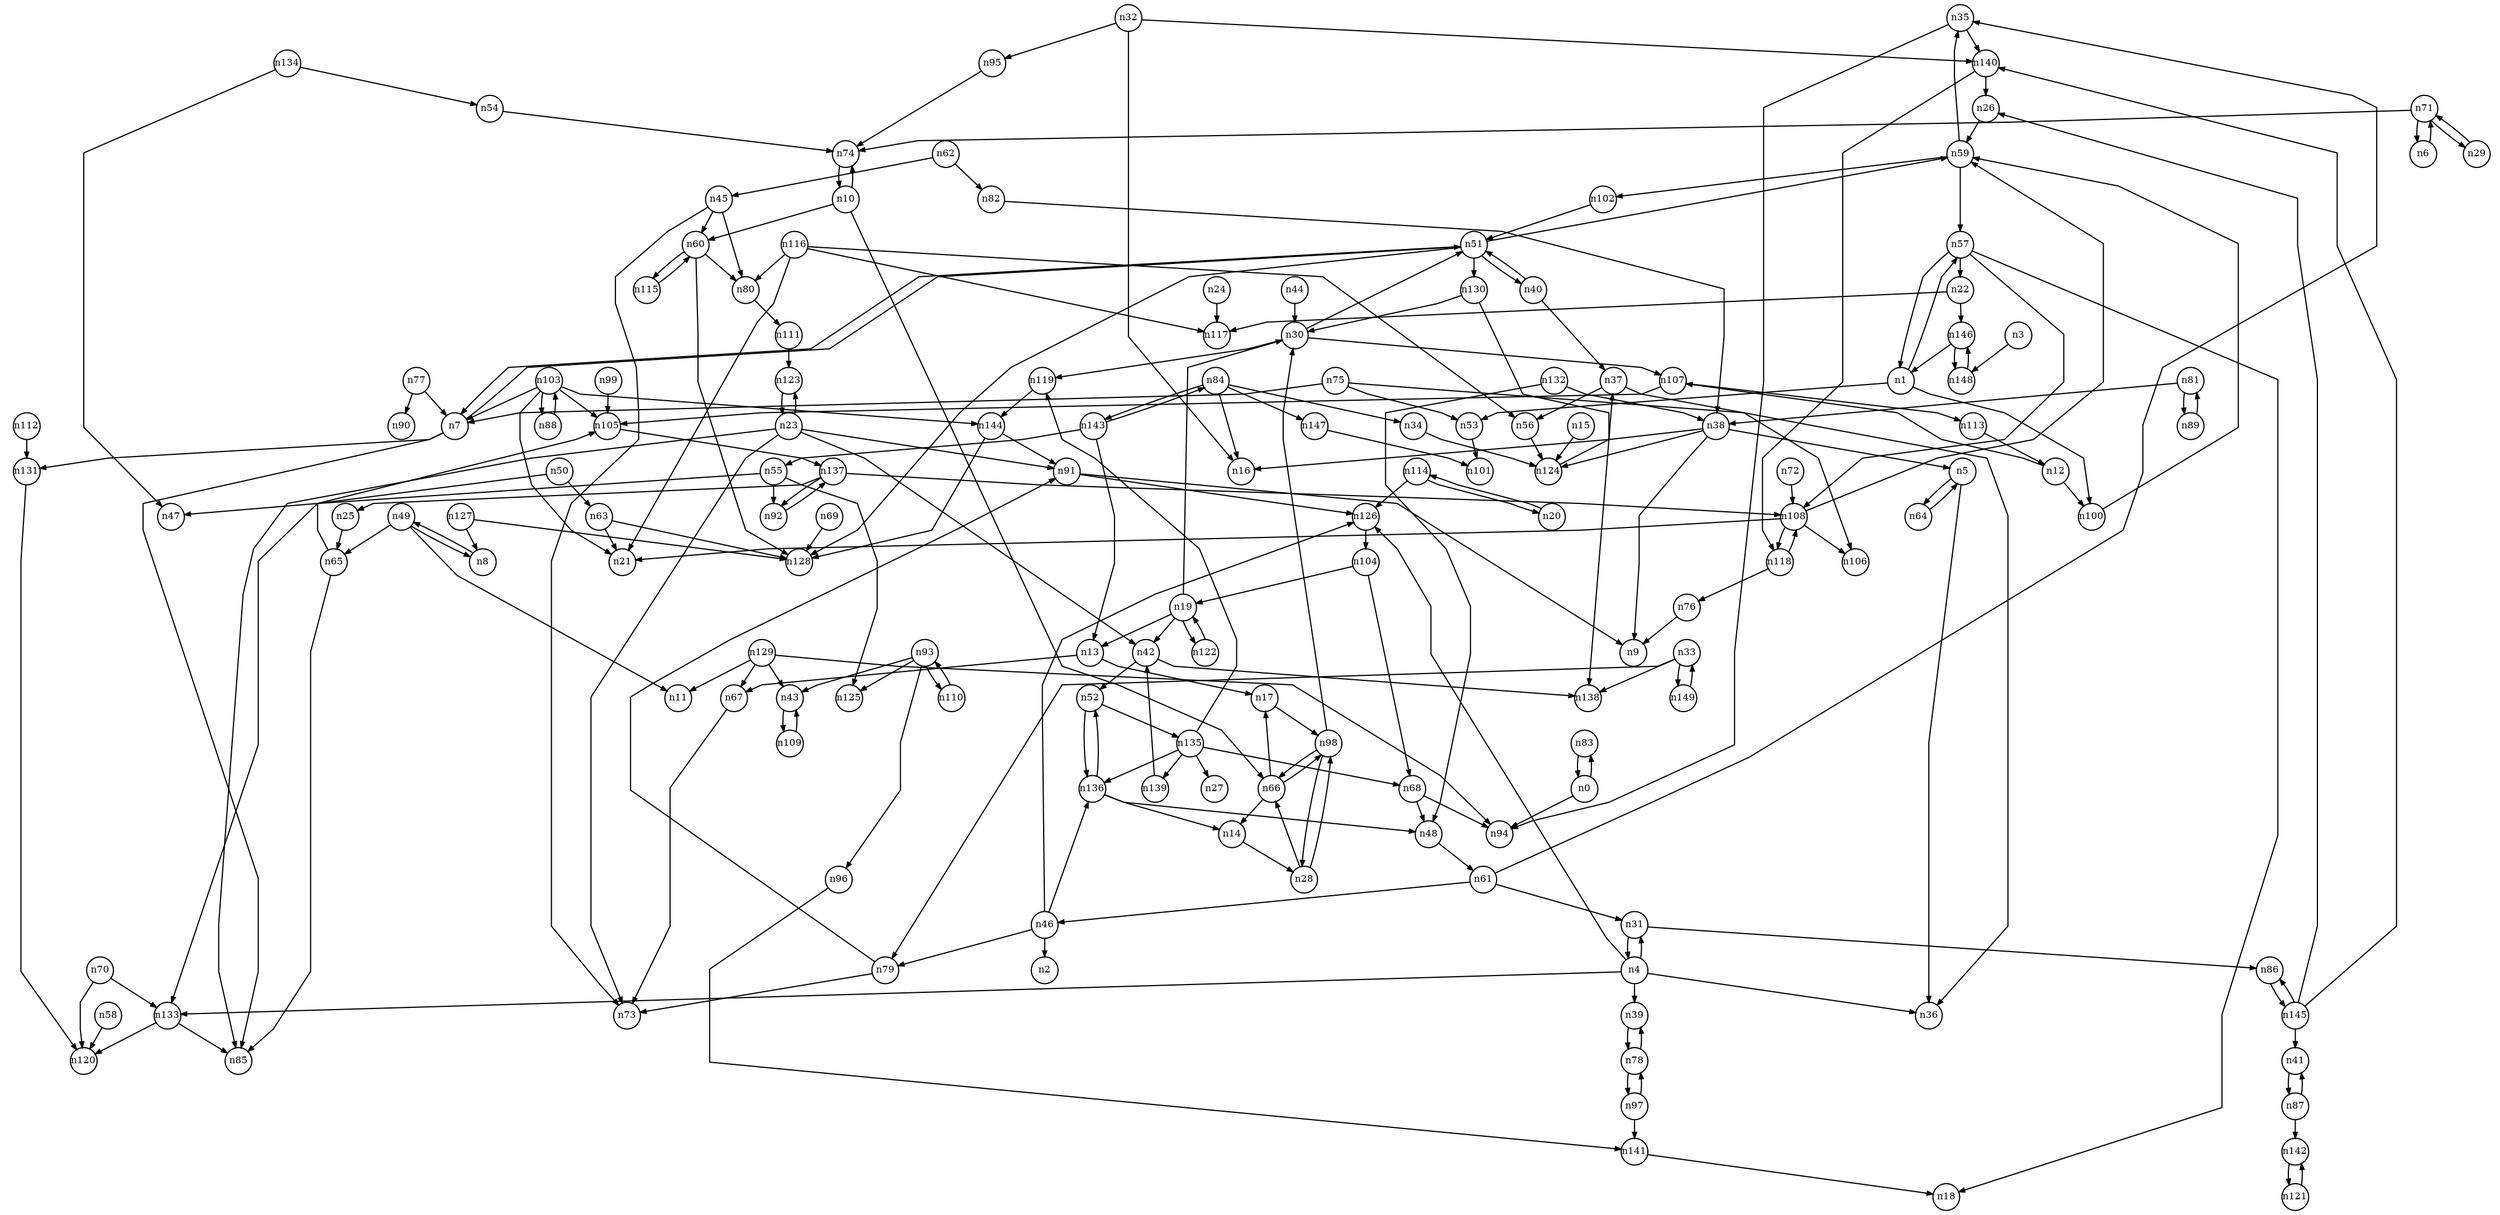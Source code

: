digraph G{
splines=polyline;
ranksep=0.22;
nodesep=0.22;
nodesize=0.32;
fontsize=8
edge [arrowsize=0.5]
node [fontsize=8 shape=circle width=0.32 fixedsize=shape];

n83 -> n0
n0 -> n83
n0 -> n94
n53 -> n101
n1 -> n53
n1 -> n57
n1 -> n100
n57 -> n18
n57 -> n22
n57 -> n108
n57 -> n1
n100 -> n59
n148 -> n146
n3 -> n148
n31 -> n86
n31 -> n4
n4 -> n31
n4 -> n36
n4 -> n39
n4 -> n126
n4 -> n133
n39 -> n78
n126 -> n104
n133 -> n85
n133 -> n120
n5 -> n36
n5 -> n64
n7 -> n85
n7 -> n131
n7 -> n51
n131 -> n120
n60 -> n80
n60 -> n115
n60 -> n128
n10 -> n60
n10 -> n66
n10 -> n74
n66 -> n14
n66 -> n17
n66 -> n98
n74 -> n10
n12 -> n100
n12 -> n107
n107 -> n105
n107 -> n113
n17 -> n98
n13 -> n17
n13 -> n67
n67 -> n73
n124 -> n37
n15 -> n124
n19 -> n13
n19 -> n30
n19 -> n42
n19 -> n122
n30 -> n107
n30 -> n119
n30 -> n51
n42 -> n138
n42 -> n52
n122 -> n19
n114 -> n126
n114 -> n20
n20 -> n114
n22 -> n117
n22 -> n146
n146 -> n148
n146 -> n1
n23 -> n42
n23 -> n73
n23 -> n85
n23 -> n91
n23 -> n123
n91 -> n9
n91 -> n126
n123 -> n23
n24 -> n117
n65 -> n85
n65 -> n105
n25 -> n65
n28 -> n66
n28 -> n98
n119 -> n144
n86 -> n145
n32 -> n16
n32 -> n95
n32 -> n140
n95 -> n74
n140 -> n26
n140 -> n118
n79 -> n73
n79 -> n91
n33 -> n79
n33 -> n138
n33 -> n149
n149 -> n33
n34 -> n124
n35 -> n94
n35 -> n140
n56 -> n124
n37 -> n56
n37 -> n106
n38 -> n5
n38 -> n9
n38 -> n16
n38 -> n124
n40 -> n37
n40 -> n51
n44 -> n30
n45 -> n60
n45 -> n73
n45 -> n80
n80 -> n111
n46 -> n2
n46 -> n79
n46 -> n126
n46 -> n136
n136 -> n14
n136 -> n48
n136 -> n52
n8 -> n49
n49 -> n8
n49 -> n11
n49 -> n65
n63 -> n21
n63 -> n128
n50 -> n63
n50 -> n133
n51 -> n7
n51 -> n40
n51 -> n59
n51 -> n128
n51 -> n130
n59 -> n35
n59 -> n102
n59 -> n57
n130 -> n30
n130 -> n138
n135 -> n27
n135 -> n68
n135 -> n119
n135 -> n136
n135 -> n139
n52 -> n135
n52 -> n136
n54 -> n74
n55 -> n47
n55 -> n92
n55 -> n125
n92 -> n137
n108 -> n21
n108 -> n59
n108 -> n106
n108 -> n118
n58 -> n120
n102 -> n51
n115 -> n60
n61 -> n31
n61 -> n35
n61 -> n46
n62 -> n45
n62 -> n82
n82 -> n38
n64 -> n5
n105 -> n137
n14 -> n28
n48 -> n61
n68 -> n48
n68 -> n94
n69 -> n128
n70 -> n120
n70 -> n133
n6 -> n71
n71 -> n6
n71 -> n29
n71 -> n74
n29 -> n71
n72 -> n108
n75 -> n7
n75 -> n36
n75 -> n53
n76 -> n9
n77 -> n7
n77 -> n90
n78 -> n39
n78 -> n97
n111 -> n123
n81 -> n38
n81 -> n89
n84 -> n16
n84 -> n34
n84 -> n143
n84 -> n147
n143 -> n13
n143 -> n55
n143 -> n84
n147 -> n101
n41 -> n87
n87 -> n41
n87 -> n142
n142 -> n121
n89 -> n81
n43 -> n109
n93 -> n43
n93 -> n96
n93 -> n125
n93 -> n110
n96 -> n141
n141 -> n18
n97 -> n78
n97 -> n141
n98 -> n28
n98 -> n30
n98 -> n66
n99 -> n105
n103 -> n7
n103 -> n21
n103 -> n88
n103 -> n105
n103 -> n144
n88 -> n103
n144 -> n91
n144 -> n128
n104 -> n19
n104 -> n68
n109 -> n43
n110 -> n93
n112 -> n131
n113 -> n12
n116 -> n21
n116 -> n56
n116 -> n80
n116 -> n117
n118 -> n76
n118 -> n108
n121 -> n142
n127 -> n8
n127 -> n128
n129 -> n11
n129 -> n43
n129 -> n67
n129 -> n94
n132 -> n38
n132 -> n48
n134 -> n47
n134 -> n54
n139 -> n42
n137 -> n25
n137 -> n92
n137 -> n108
n26 -> n59
n145 -> n26
n145 -> n41
n145 -> n86
n145 -> n140
}
